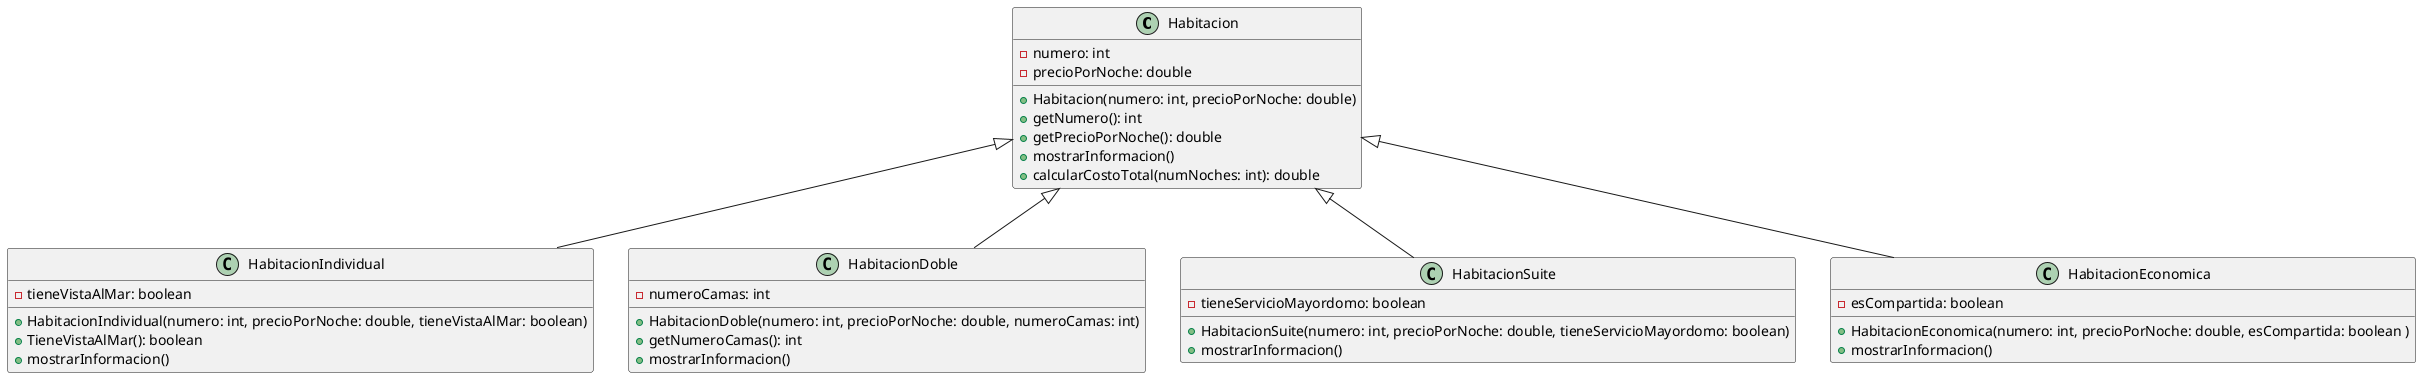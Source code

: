 @startuml namespace
class Habitacion {
    - numero: int
    - precioPorNoche: double
    + Habitacion(numero: int, precioPorNoche: double)
    + getNumero(): int
    + getPrecioPorNoche(): double
    + mostrarInformacion()
    + calcularCostoTotal(numNoches: int): double
}

class HabitacionIndividual {
    - tieneVistaAlMar: boolean
    + HabitacionIndividual(numero: int, precioPorNoche: double, tieneVistaAlMar: boolean)
    + TieneVistaAlMar(): boolean
    + mostrarInformacion()
}

class HabitacionDoble {
    - numeroCamas: int
    + HabitacionDoble(numero: int, precioPorNoche: double, numeroCamas: int)
    + getNumeroCamas(): int
    + mostrarInformacion()
}

class HabitacionSuite {
    - tieneServicioMayordomo: boolean
    + HabitacionSuite(numero: int, precioPorNoche: double, tieneServicioMayordomo: boolean)
    + mostrarInformacion()
}

class HabitacionEconomica {
    - esCompartida: boolean
    + HabitacionEconomica(numero: int, precioPorNoche: double, esCompartida: boolean )
    + mostrarInformacion()
}
Habitacion <|-- HabitacionIndividual
Habitacion <|-- HabitacionDoble
Habitacion <|-- HabitacionSuite
Habitacion <|-- HabitacionEconomica
@enduml